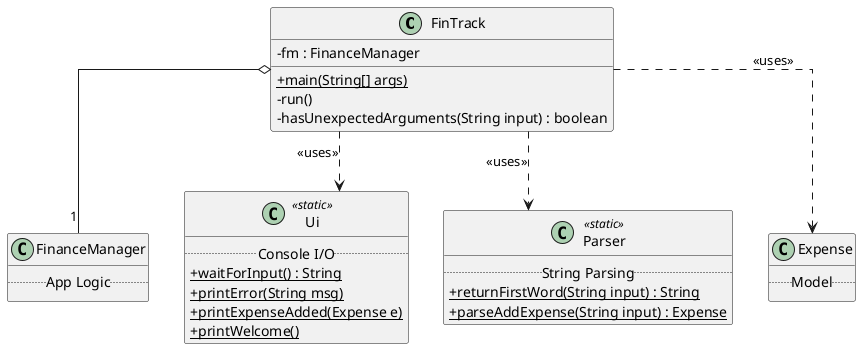 @startuml
skinparam classAttributeIconSize 0
skinparam linetype ortho

class FinTrack {
    - fm : FinanceManager
    + {static} main(String[] args)
    - run()
    - hasUnexpectedArguments(String input) : boolean
}

class FinanceManager {
    .. App Logic ..
}

class "Ui" <<static>> {
    .. Console I/O ..
    + {static} waitForInput() : String
    + {static} printError(String msg)
    + {static} printExpenseAdded(Expense e)
    + {static} printWelcome()
}

class "Parser" <<static>> {
    .. String Parsing ..
    + {static} returnFirstWord(String input) : String
    + {static} parseAddExpense(String input) : Expense
}

class Expense {
    .. Model ..
}

FinTrack o-- "1" FinanceManager
FinTrack ..> "Ui" : <<uses>>
FinTrack ..> "Parser" : <<uses>>
FinTrack ..> Expense : <<uses>>
@enduml